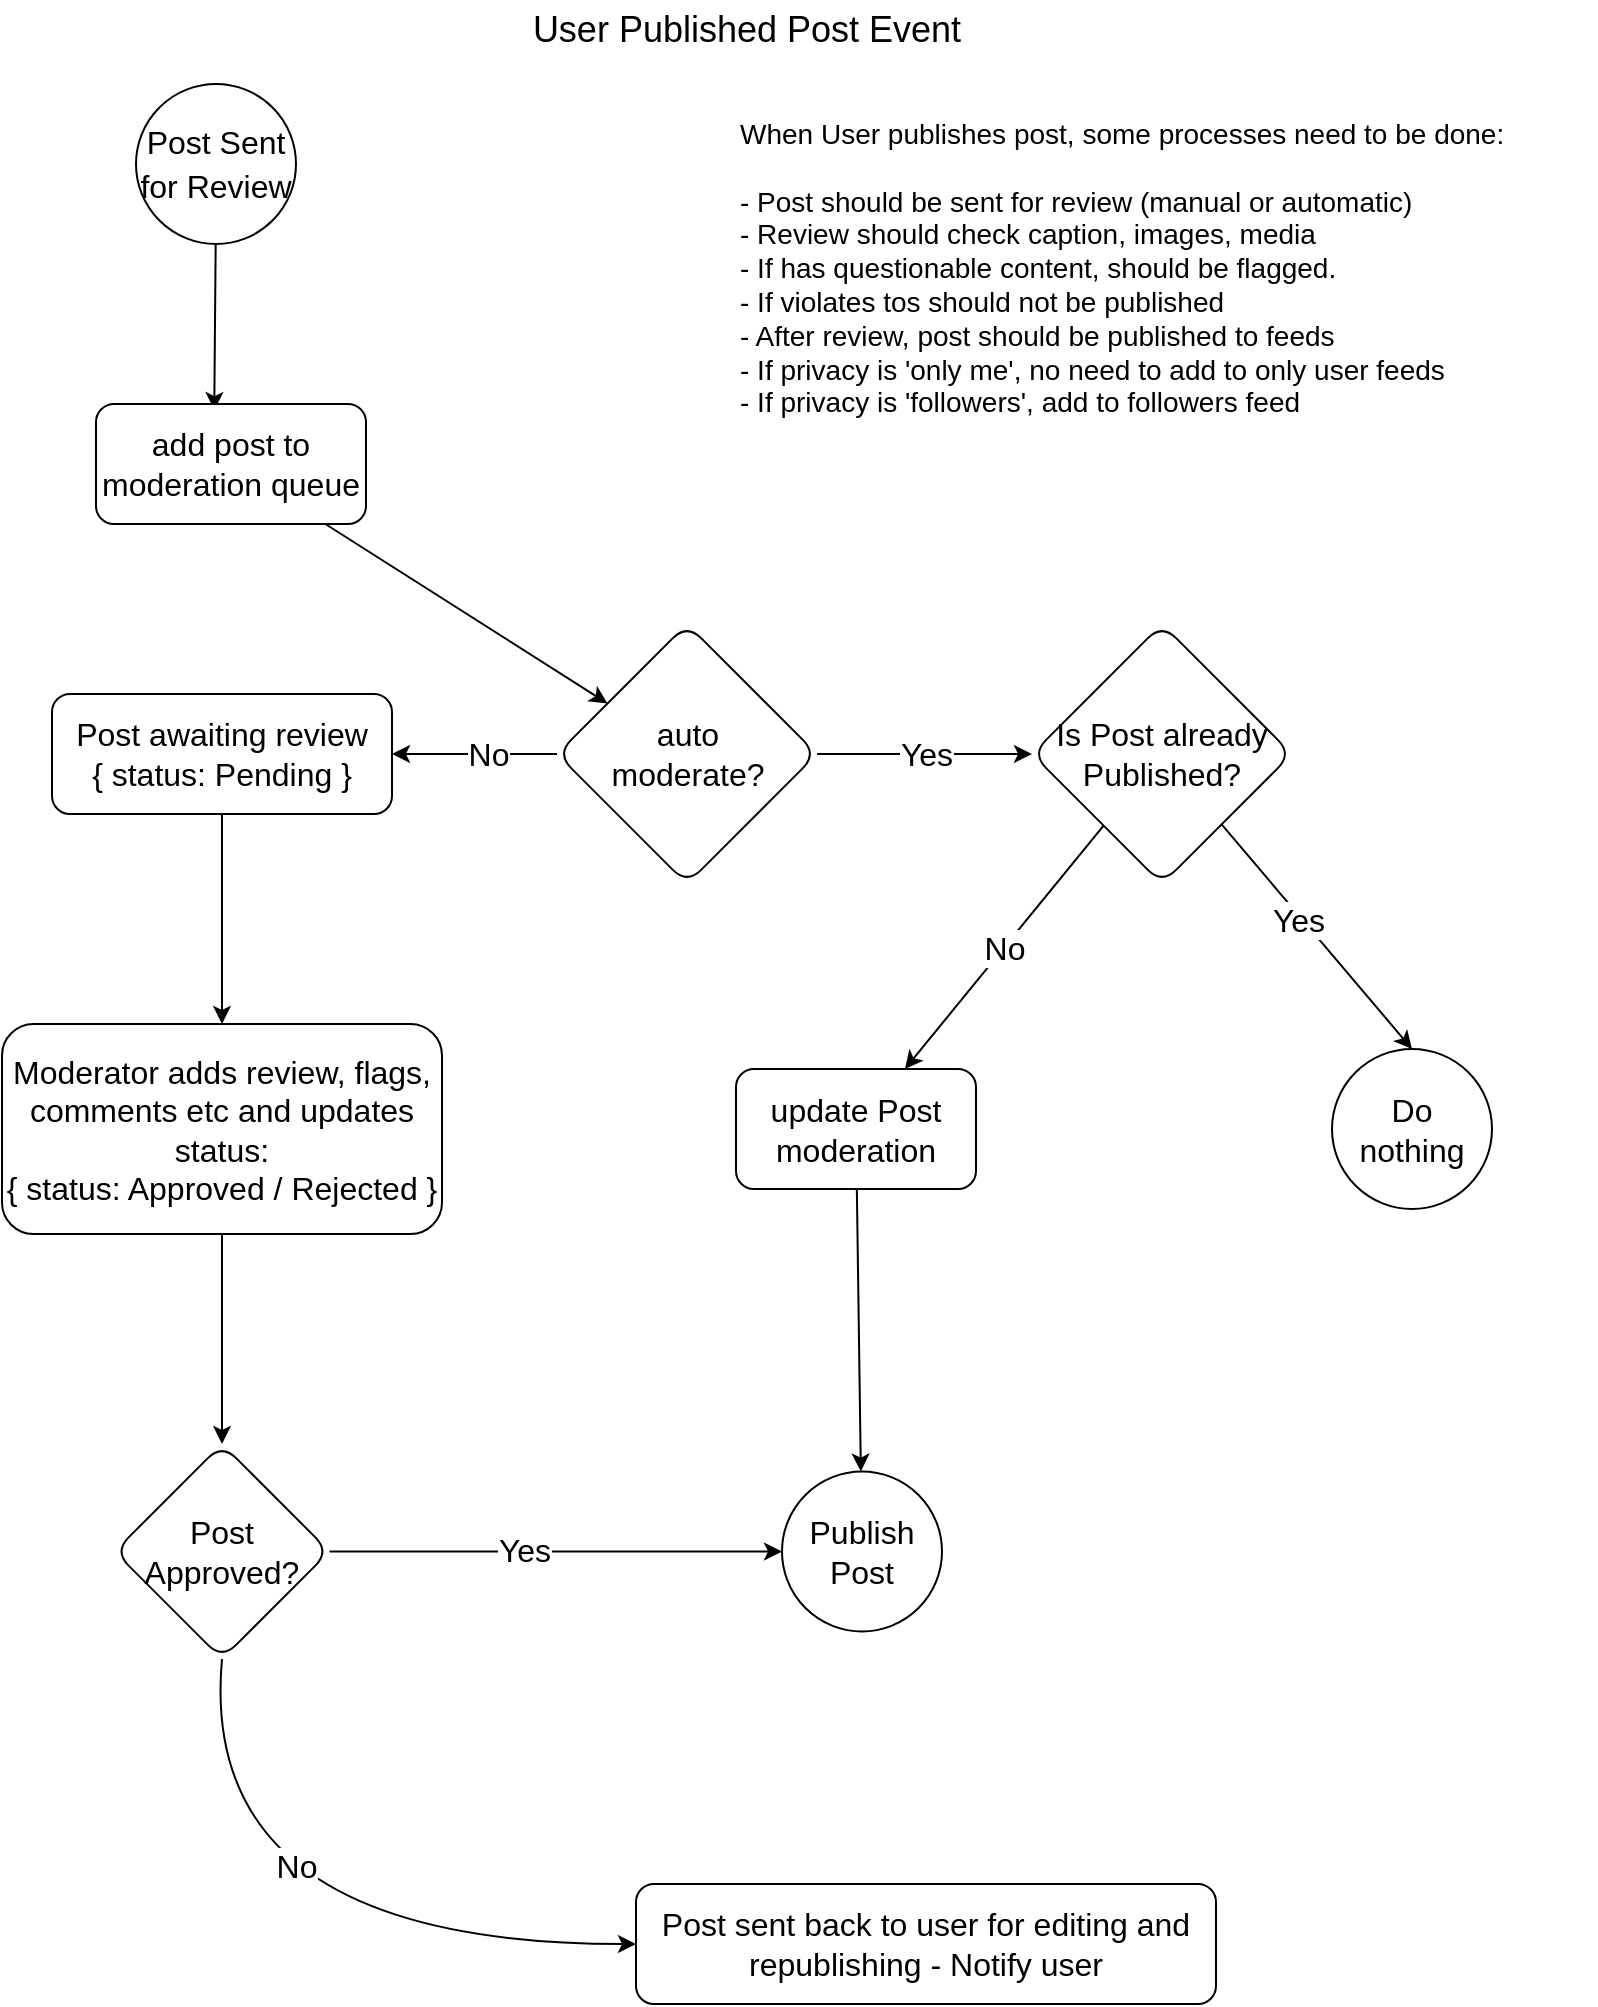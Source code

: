 <mxfile>
    <diagram id="tsmt-A3sMvdp5BZDQIQ0" name="Page-1">
        <mxGraphModel dx="415" dy="310" grid="1" gridSize="10" guides="1" tooltips="1" connect="1" arrows="1" fold="1" page="1" pageScale="1" pageWidth="850" pageHeight="1100" math="0" shadow="0">
            <root>
                <mxCell id="0"/>
                <mxCell id="1" parent="0"/>
                <mxCell id="2" value="User Published Post Event" style="text;html=1;strokeColor=none;fillColor=none;align=center;verticalAlign=middle;whiteSpace=wrap;rounded=0;fontSize=18;" parent="1" vertex="1">
                    <mxGeometry x="312" y="18" width="227" height="30" as="geometry"/>
                </mxCell>
                <mxCell id="5" value="" style="edgeStyle=none;html=1;fontSize=16;entryX=0.438;entryY=0.051;entryDx=0;entryDy=0;entryPerimeter=0;" parent="1" source="3" target="6" edge="1">
                    <mxGeometry relative="1" as="geometry">
                        <mxPoint x="240" y="230" as="targetPoint"/>
                    </mxGeometry>
                </mxCell>
                <mxCell id="3" value="&lt;font style=&quot;font-size: 16px;&quot;&gt;Post Sent for Review&lt;/font&gt;" style="ellipse;whiteSpace=wrap;html=1;aspect=fixed;fontSize=18;" parent="1" vertex="1">
                    <mxGeometry x="120" y="60" width="80" height="80" as="geometry"/>
                </mxCell>
                <mxCell id="11" value="" style="edgeStyle=none;html=1;" edge="1" parent="1" source="6" target="10">
                    <mxGeometry relative="1" as="geometry"/>
                </mxCell>
                <mxCell id="6" value="add post to moderation queue" style="rounded=1;whiteSpace=wrap;html=1;fontSize=16;" parent="1" vertex="1">
                    <mxGeometry x="100" y="220" width="135" height="60" as="geometry"/>
                </mxCell>
                <mxCell id="8" value="When User publishes post, some processes need to be done:&lt;br&gt;&lt;br&gt;- Post should be sent for review (manual or automatic)&lt;br&gt;- Review should check caption, images, media&lt;br&gt;- If has questionable content, should be flagged.&lt;br&gt;- If violates tos should not be published&lt;br&gt;- After review, post should be published to feeds&lt;br&gt;- If privacy is 'only me', no need to add to only user feeds&lt;br&gt;- If privacy is 'followers', add to followers feed&amp;nbsp;" style="text;html=1;strokeColor=none;fillColor=none;align=left;verticalAlign=top;whiteSpace=wrap;rounded=0;fontSize=14;" parent="1" vertex="1">
                    <mxGeometry x="420" y="70" width="430" height="170" as="geometry"/>
                </mxCell>
                <mxCell id="15" value="" style="edgeStyle=none;html=1;" edge="1" parent="1" source="10" target="14">
                    <mxGeometry relative="1" as="geometry"/>
                </mxCell>
                <mxCell id="16" value="No" style="edgeLabel;html=1;align=center;verticalAlign=middle;resizable=0;points=[];fontSize=16;" vertex="1" connectable="0" parent="15">
                    <mxGeometry x="-0.306" y="2" relative="1" as="geometry">
                        <mxPoint x="-6" y="-2" as="offset"/>
                    </mxGeometry>
                </mxCell>
                <mxCell id="18" value="Yes" style="edgeStyle=none;html=1;fontSize=16;" edge="1" parent="1" source="10" target="17">
                    <mxGeometry relative="1" as="geometry"/>
                </mxCell>
                <mxCell id="10" value="auto&lt;br&gt;moderate?" style="rhombus;whiteSpace=wrap;html=1;fontSize=16;rounded=1;" vertex="1" parent="1">
                    <mxGeometry x="330.5" y="330" width="130" height="130" as="geometry"/>
                </mxCell>
                <mxCell id="27" value="" style="edgeStyle=none;html=1;fontSize=16;" edge="1" parent="1" source="14" target="26">
                    <mxGeometry relative="1" as="geometry"/>
                </mxCell>
                <mxCell id="14" value="Post awaiting review&lt;br&gt;{ status: Pending }" style="whiteSpace=wrap;html=1;fontSize=16;rounded=1;" vertex="1" parent="1">
                    <mxGeometry x="78" y="365" width="170" height="60" as="geometry"/>
                </mxCell>
                <mxCell id="20" value="No" style="edgeStyle=none;html=1;fontSize=16;" edge="1" parent="1" source="17" target="19">
                    <mxGeometry relative="1" as="geometry"/>
                </mxCell>
                <mxCell id="22" value="" style="edgeStyle=none;html=1;fontSize=16;entryX=0.5;entryY=0;entryDx=0;entryDy=0;" edge="1" parent="1" source="17" target="24">
                    <mxGeometry relative="1" as="geometry">
                        <mxPoint x="748.244" y="570" as="targetPoint"/>
                    </mxGeometry>
                </mxCell>
                <mxCell id="23" value="Yes" style="edgeLabel;html=1;align=center;verticalAlign=middle;resizable=0;points=[];fontSize=16;" vertex="1" connectable="0" parent="22">
                    <mxGeometry x="-0.174" y="-2" relative="1" as="geometry">
                        <mxPoint as="offset"/>
                    </mxGeometry>
                </mxCell>
                <mxCell id="17" value="Is Post already Published?" style="rhombus;whiteSpace=wrap;html=1;fontSize=16;rounded=1;" vertex="1" parent="1">
                    <mxGeometry x="568" y="330" width="130" height="130" as="geometry"/>
                </mxCell>
                <mxCell id="31" value="" style="edgeStyle=none;html=1;fontSize=16;" edge="1" parent="1" source="19" target="30">
                    <mxGeometry relative="1" as="geometry"/>
                </mxCell>
                <mxCell id="19" value="update Post moderation" style="whiteSpace=wrap;html=1;fontSize=16;rounded=1;" vertex="1" parent="1">
                    <mxGeometry x="420" y="552.5" width="120" height="60" as="geometry"/>
                </mxCell>
                <mxCell id="24" value="Do &lt;br&gt;nothing" style="ellipse;whiteSpace=wrap;html=1;fontSize=16;rounded=1;" vertex="1" parent="1">
                    <mxGeometry x="718" y="542.5" width="80" height="80" as="geometry"/>
                </mxCell>
                <mxCell id="29" value="" style="edgeStyle=none;html=1;fontSize=16;" edge="1" parent="1" source="26" target="28">
                    <mxGeometry relative="1" as="geometry"/>
                </mxCell>
                <mxCell id="26" value="Moderator adds review, flags, comments etc and updates status:&lt;br&gt;{ status: Approved / Rejected }" style="whiteSpace=wrap;html=1;fontSize=16;rounded=1;" vertex="1" parent="1">
                    <mxGeometry x="53" y="530" width="220" height="105" as="geometry"/>
                </mxCell>
                <mxCell id="32" style="edgeStyle=none;html=1;entryX=0;entryY=0.5;entryDx=0;entryDy=0;fontSize=16;" edge="1" parent="1" source="28" target="30">
                    <mxGeometry relative="1" as="geometry"/>
                </mxCell>
                <mxCell id="33" value="&lt;font style=&quot;font-size: 16px;&quot;&gt;Yes&lt;/font&gt;" style="edgeLabel;html=1;align=center;verticalAlign=middle;resizable=0;points=[];fontSize=16;" vertex="1" connectable="0" parent="32">
                    <mxGeometry x="-0.153" y="1" relative="1" as="geometry">
                        <mxPoint x="1" as="offset"/>
                    </mxGeometry>
                </mxCell>
                <mxCell id="28" value="Post &lt;br&gt;Approved?" style="rhombus;whiteSpace=wrap;html=1;fontSize=16;rounded=1;" vertex="1" parent="1">
                    <mxGeometry x="109.25" y="740" width="107.5" height="107.5" as="geometry"/>
                </mxCell>
                <mxCell id="30" value="Publish Post" style="ellipse;whiteSpace=wrap;html=1;fontSize=16;rounded=1;" vertex="1" parent="1">
                    <mxGeometry x="443" y="753.75" width="80" height="80" as="geometry"/>
                </mxCell>
                <mxCell id="34" value="Post sent back to user for editing and republishing - Notify user" style="whiteSpace=wrap;html=1;fontSize=16;rounded=1;" vertex="1" parent="1">
                    <mxGeometry x="370" y="960" width="290" height="60" as="geometry"/>
                </mxCell>
                <mxCell id="36" value="" style="curved=1;endArrow=classic;html=1;fontSize=16;exitX=0.5;exitY=1;exitDx=0;exitDy=0;entryX=0;entryY=0.5;entryDx=0;entryDy=0;" edge="1" parent="1" source="28" target="34">
                    <mxGeometry width="50" height="50" relative="1" as="geometry">
                        <mxPoint x="166.75" y="970" as="sourcePoint"/>
                        <mxPoint x="216.75" y="920" as="targetPoint"/>
                        <Array as="points">
                            <mxPoint x="150" y="990"/>
                        </Array>
                    </mxGeometry>
                </mxCell>
                <mxCell id="37" value="No" style="edgeLabel;html=1;align=center;verticalAlign=middle;resizable=0;points=[];fontSize=16;" vertex="1" connectable="0" parent="36">
                    <mxGeometry x="-0.411" y="15" relative="1" as="geometry">
                        <mxPoint x="32" y="-5" as="offset"/>
                    </mxGeometry>
                </mxCell>
            </root>
        </mxGraphModel>
    </diagram>
</mxfile>